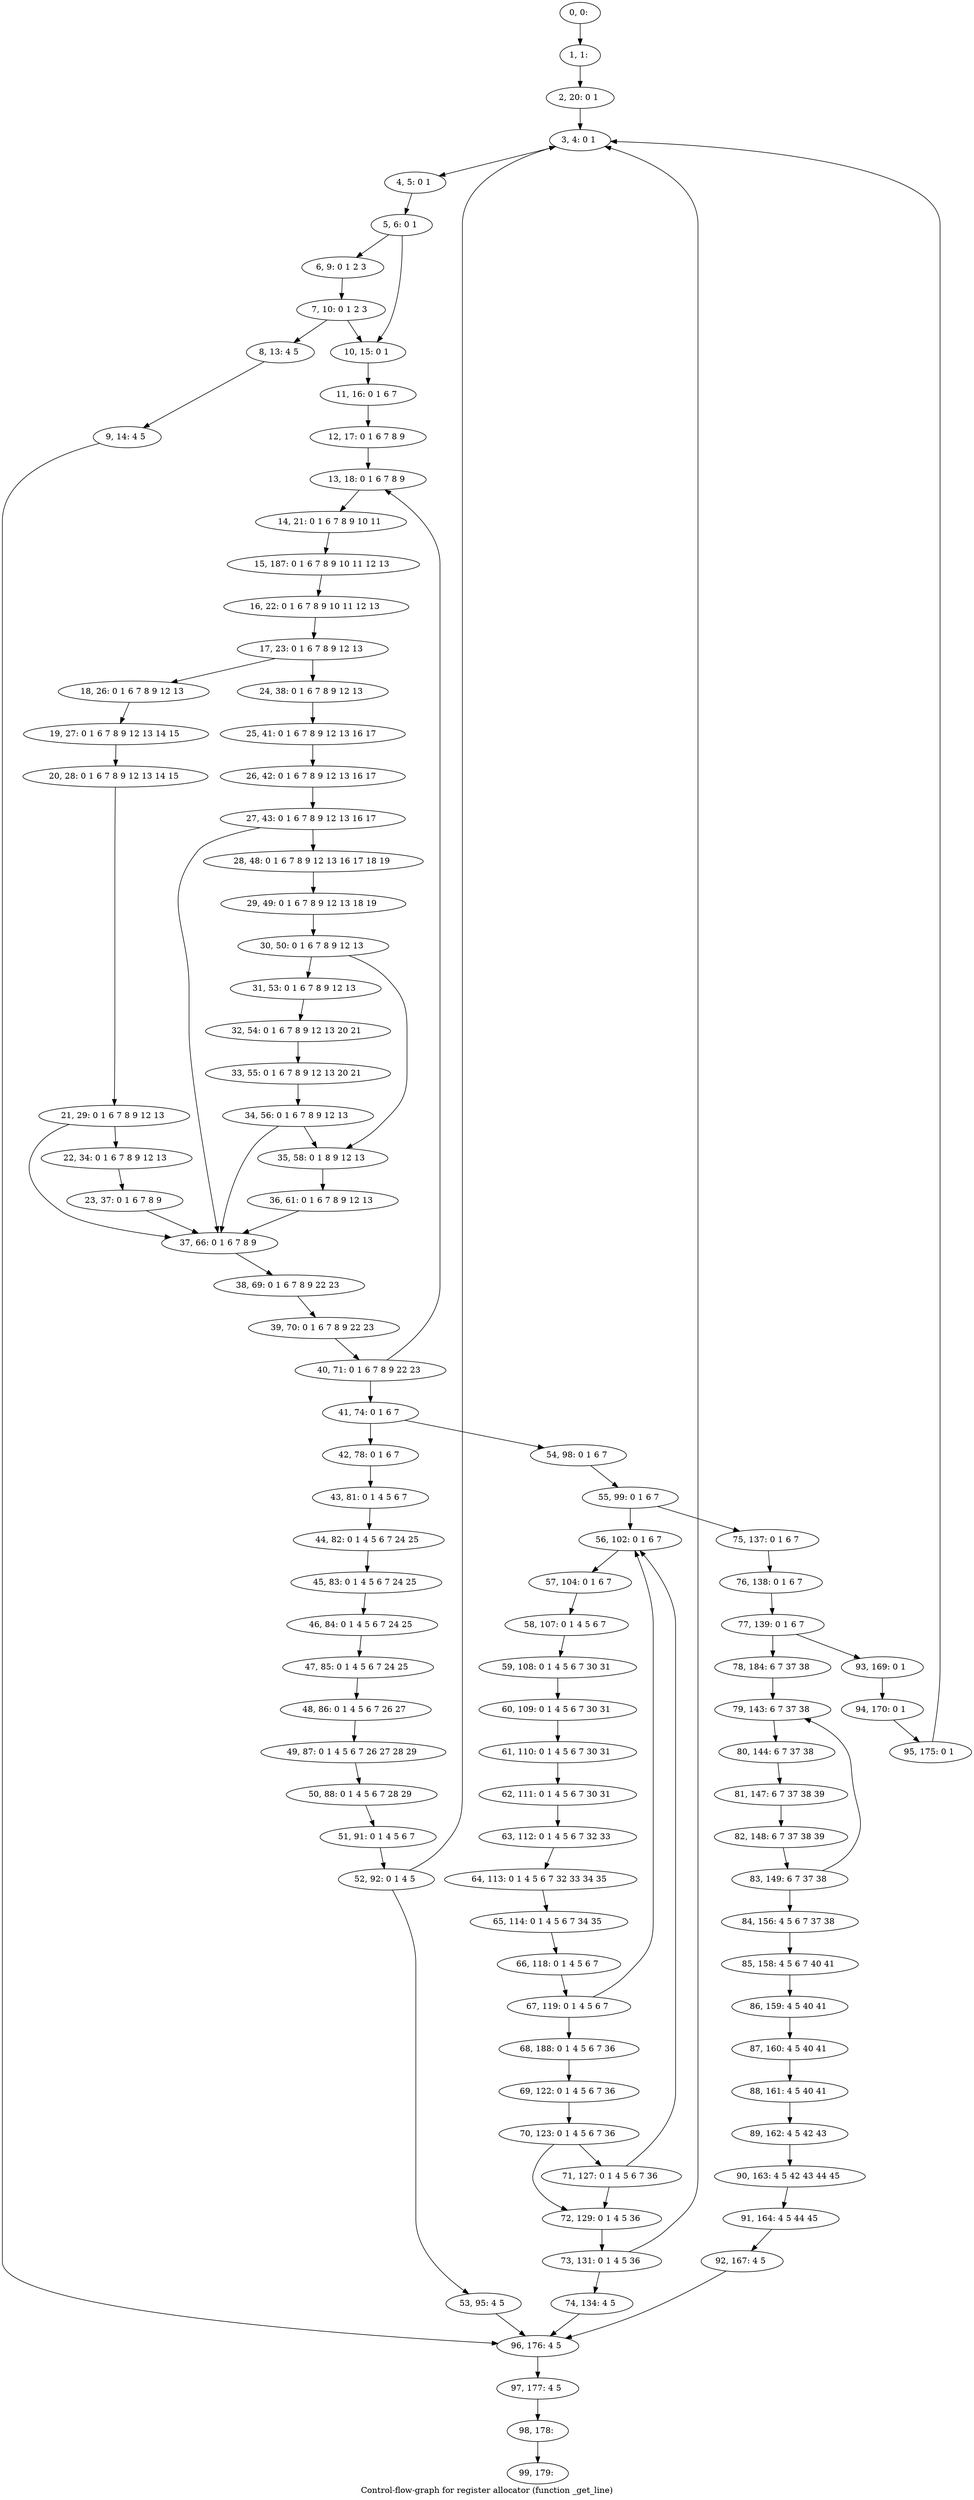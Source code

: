 digraph G {
graph [label="Control-flow-graph for register allocator (function _get_line)"]
0[label="0, 0: "];
1[label="1, 1: "];
2[label="2, 20: 0 1 "];
3[label="3, 4: 0 1 "];
4[label="4, 5: 0 1 "];
5[label="5, 6: 0 1 "];
6[label="6, 9: 0 1 2 3 "];
7[label="7, 10: 0 1 2 3 "];
8[label="8, 13: 4 5 "];
9[label="9, 14: 4 5 "];
10[label="10, 15: 0 1 "];
11[label="11, 16: 0 1 6 7 "];
12[label="12, 17: 0 1 6 7 8 9 "];
13[label="13, 18: 0 1 6 7 8 9 "];
14[label="14, 21: 0 1 6 7 8 9 10 11 "];
15[label="15, 187: 0 1 6 7 8 9 10 11 12 13 "];
16[label="16, 22: 0 1 6 7 8 9 10 11 12 13 "];
17[label="17, 23: 0 1 6 7 8 9 12 13 "];
18[label="18, 26: 0 1 6 7 8 9 12 13 "];
19[label="19, 27: 0 1 6 7 8 9 12 13 14 15 "];
20[label="20, 28: 0 1 6 7 8 9 12 13 14 15 "];
21[label="21, 29: 0 1 6 7 8 9 12 13 "];
22[label="22, 34: 0 1 6 7 8 9 12 13 "];
23[label="23, 37: 0 1 6 7 8 9 "];
24[label="24, 38: 0 1 6 7 8 9 12 13 "];
25[label="25, 41: 0 1 6 7 8 9 12 13 16 17 "];
26[label="26, 42: 0 1 6 7 8 9 12 13 16 17 "];
27[label="27, 43: 0 1 6 7 8 9 12 13 16 17 "];
28[label="28, 48: 0 1 6 7 8 9 12 13 16 17 18 19 "];
29[label="29, 49: 0 1 6 7 8 9 12 13 18 19 "];
30[label="30, 50: 0 1 6 7 8 9 12 13 "];
31[label="31, 53: 0 1 6 7 8 9 12 13 "];
32[label="32, 54: 0 1 6 7 8 9 12 13 20 21 "];
33[label="33, 55: 0 1 6 7 8 9 12 13 20 21 "];
34[label="34, 56: 0 1 6 7 8 9 12 13 "];
35[label="35, 58: 0 1 8 9 12 13 "];
36[label="36, 61: 0 1 6 7 8 9 12 13 "];
37[label="37, 66: 0 1 6 7 8 9 "];
38[label="38, 69: 0 1 6 7 8 9 22 23 "];
39[label="39, 70: 0 1 6 7 8 9 22 23 "];
40[label="40, 71: 0 1 6 7 8 9 22 23 "];
41[label="41, 74: 0 1 6 7 "];
42[label="42, 78: 0 1 6 7 "];
43[label="43, 81: 0 1 4 5 6 7 "];
44[label="44, 82: 0 1 4 5 6 7 24 25 "];
45[label="45, 83: 0 1 4 5 6 7 24 25 "];
46[label="46, 84: 0 1 4 5 6 7 24 25 "];
47[label="47, 85: 0 1 4 5 6 7 24 25 "];
48[label="48, 86: 0 1 4 5 6 7 26 27 "];
49[label="49, 87: 0 1 4 5 6 7 26 27 28 29 "];
50[label="50, 88: 0 1 4 5 6 7 28 29 "];
51[label="51, 91: 0 1 4 5 6 7 "];
52[label="52, 92: 0 1 4 5 "];
53[label="53, 95: 4 5 "];
54[label="54, 98: 0 1 6 7 "];
55[label="55, 99: 0 1 6 7 "];
56[label="56, 102: 0 1 6 7 "];
57[label="57, 104: 0 1 6 7 "];
58[label="58, 107: 0 1 4 5 6 7 "];
59[label="59, 108: 0 1 4 5 6 7 30 31 "];
60[label="60, 109: 0 1 4 5 6 7 30 31 "];
61[label="61, 110: 0 1 4 5 6 7 30 31 "];
62[label="62, 111: 0 1 4 5 6 7 30 31 "];
63[label="63, 112: 0 1 4 5 6 7 32 33 "];
64[label="64, 113: 0 1 4 5 6 7 32 33 34 35 "];
65[label="65, 114: 0 1 4 5 6 7 34 35 "];
66[label="66, 118: 0 1 4 5 6 7 "];
67[label="67, 119: 0 1 4 5 6 7 "];
68[label="68, 188: 0 1 4 5 6 7 36 "];
69[label="69, 122: 0 1 4 5 6 7 36 "];
70[label="70, 123: 0 1 4 5 6 7 36 "];
71[label="71, 127: 0 1 4 5 6 7 36 "];
72[label="72, 129: 0 1 4 5 36 "];
73[label="73, 131: 0 1 4 5 36 "];
74[label="74, 134: 4 5 "];
75[label="75, 137: 0 1 6 7 "];
76[label="76, 138: 0 1 6 7 "];
77[label="77, 139: 0 1 6 7 "];
78[label="78, 184: 6 7 37 38 "];
79[label="79, 143: 6 7 37 38 "];
80[label="80, 144: 6 7 37 38 "];
81[label="81, 147: 6 7 37 38 39 "];
82[label="82, 148: 6 7 37 38 39 "];
83[label="83, 149: 6 7 37 38 "];
84[label="84, 156: 4 5 6 7 37 38 "];
85[label="85, 158: 4 5 6 7 40 41 "];
86[label="86, 159: 4 5 40 41 "];
87[label="87, 160: 4 5 40 41 "];
88[label="88, 161: 4 5 40 41 "];
89[label="89, 162: 4 5 42 43 "];
90[label="90, 163: 4 5 42 43 44 45 "];
91[label="91, 164: 4 5 44 45 "];
92[label="92, 167: 4 5 "];
93[label="93, 169: 0 1 "];
94[label="94, 170: 0 1 "];
95[label="95, 175: 0 1 "];
96[label="96, 176: 4 5 "];
97[label="97, 177: 4 5 "];
98[label="98, 178: "];
99[label="99, 179: "];
0->1 ;
1->2 ;
2->3 ;
3->4 ;
4->5 ;
5->6 ;
5->10 ;
6->7 ;
7->8 ;
7->10 ;
8->9 ;
9->96 ;
10->11 ;
11->12 ;
12->13 ;
13->14 ;
14->15 ;
15->16 ;
16->17 ;
17->18 ;
17->24 ;
18->19 ;
19->20 ;
20->21 ;
21->22 ;
21->37 ;
22->23 ;
23->37 ;
24->25 ;
25->26 ;
26->27 ;
27->28 ;
27->37 ;
28->29 ;
29->30 ;
30->31 ;
30->35 ;
31->32 ;
32->33 ;
33->34 ;
34->35 ;
34->37 ;
35->36 ;
36->37 ;
37->38 ;
38->39 ;
39->40 ;
40->41 ;
40->13 ;
41->42 ;
41->54 ;
42->43 ;
43->44 ;
44->45 ;
45->46 ;
46->47 ;
47->48 ;
48->49 ;
49->50 ;
50->51 ;
51->52 ;
52->53 ;
52->3 ;
53->96 ;
54->55 ;
55->56 ;
55->75 ;
56->57 ;
57->58 ;
58->59 ;
59->60 ;
60->61 ;
61->62 ;
62->63 ;
63->64 ;
64->65 ;
65->66 ;
66->67 ;
67->68 ;
67->56 ;
68->69 ;
69->70 ;
70->71 ;
70->72 ;
71->72 ;
71->56 ;
72->73 ;
73->74 ;
73->3 ;
74->96 ;
75->76 ;
76->77 ;
77->78 ;
77->93 ;
78->79 ;
79->80 ;
80->81 ;
81->82 ;
82->83 ;
83->84 ;
83->79 ;
84->85 ;
85->86 ;
86->87 ;
87->88 ;
88->89 ;
89->90 ;
90->91 ;
91->92 ;
92->96 ;
93->94 ;
94->95 ;
95->3 ;
96->97 ;
97->98 ;
98->99 ;
}
